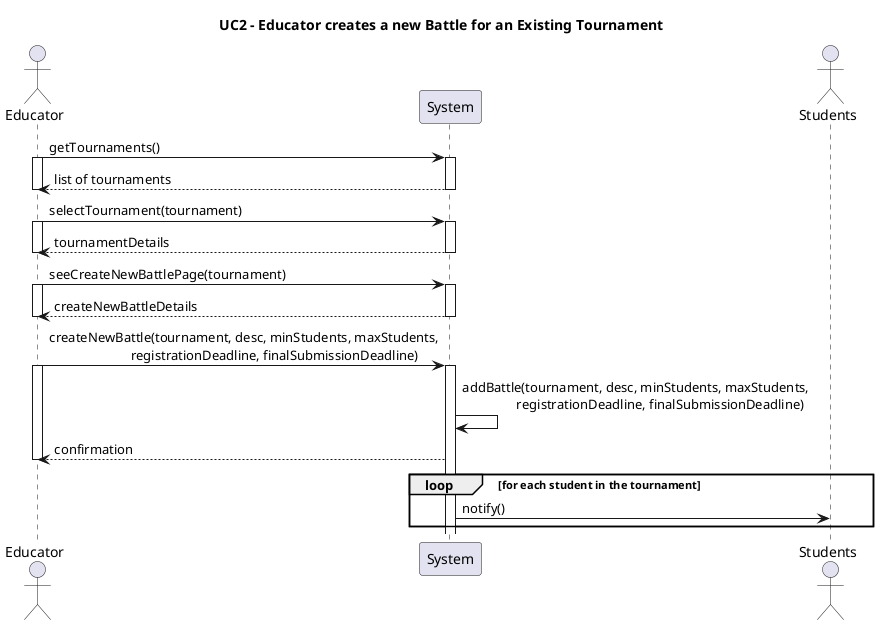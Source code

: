 @startuml UC2
title UC2 - Educator creates a new Battle for an Existing Tournament    

actor Educator

participant System
actor Students

Educator -> System ++: getTournaments()
activate Educator
System --> Educator--: list of tournaments
deactivate Educator

Educator -> System ++: selectTournament(tournament)
activate Educator
System --> Educator--: tournamentDetails
deactivate Educator

Educator -> System ++: seeCreateNewBattlePage(tournament)
activate Educator
System --> Educator--: createNewBattleDetails
deactivate Educator

Educator -> System ++: createNewBattle(tournament, desc, minStudents, maxStudents,\n\t\t\tregistrationDeadline, finalSubmissionDeadline)
activate Educator

System -> System: addBattle(tournament, desc, minStudents, maxStudents,\n\t\tregistrationDeadline, finalSubmissionDeadline)

System --> Educator: confirmation
deactivate Educator

loop for each student in the tournament
    System -> Students : notify()

end








@enduml
